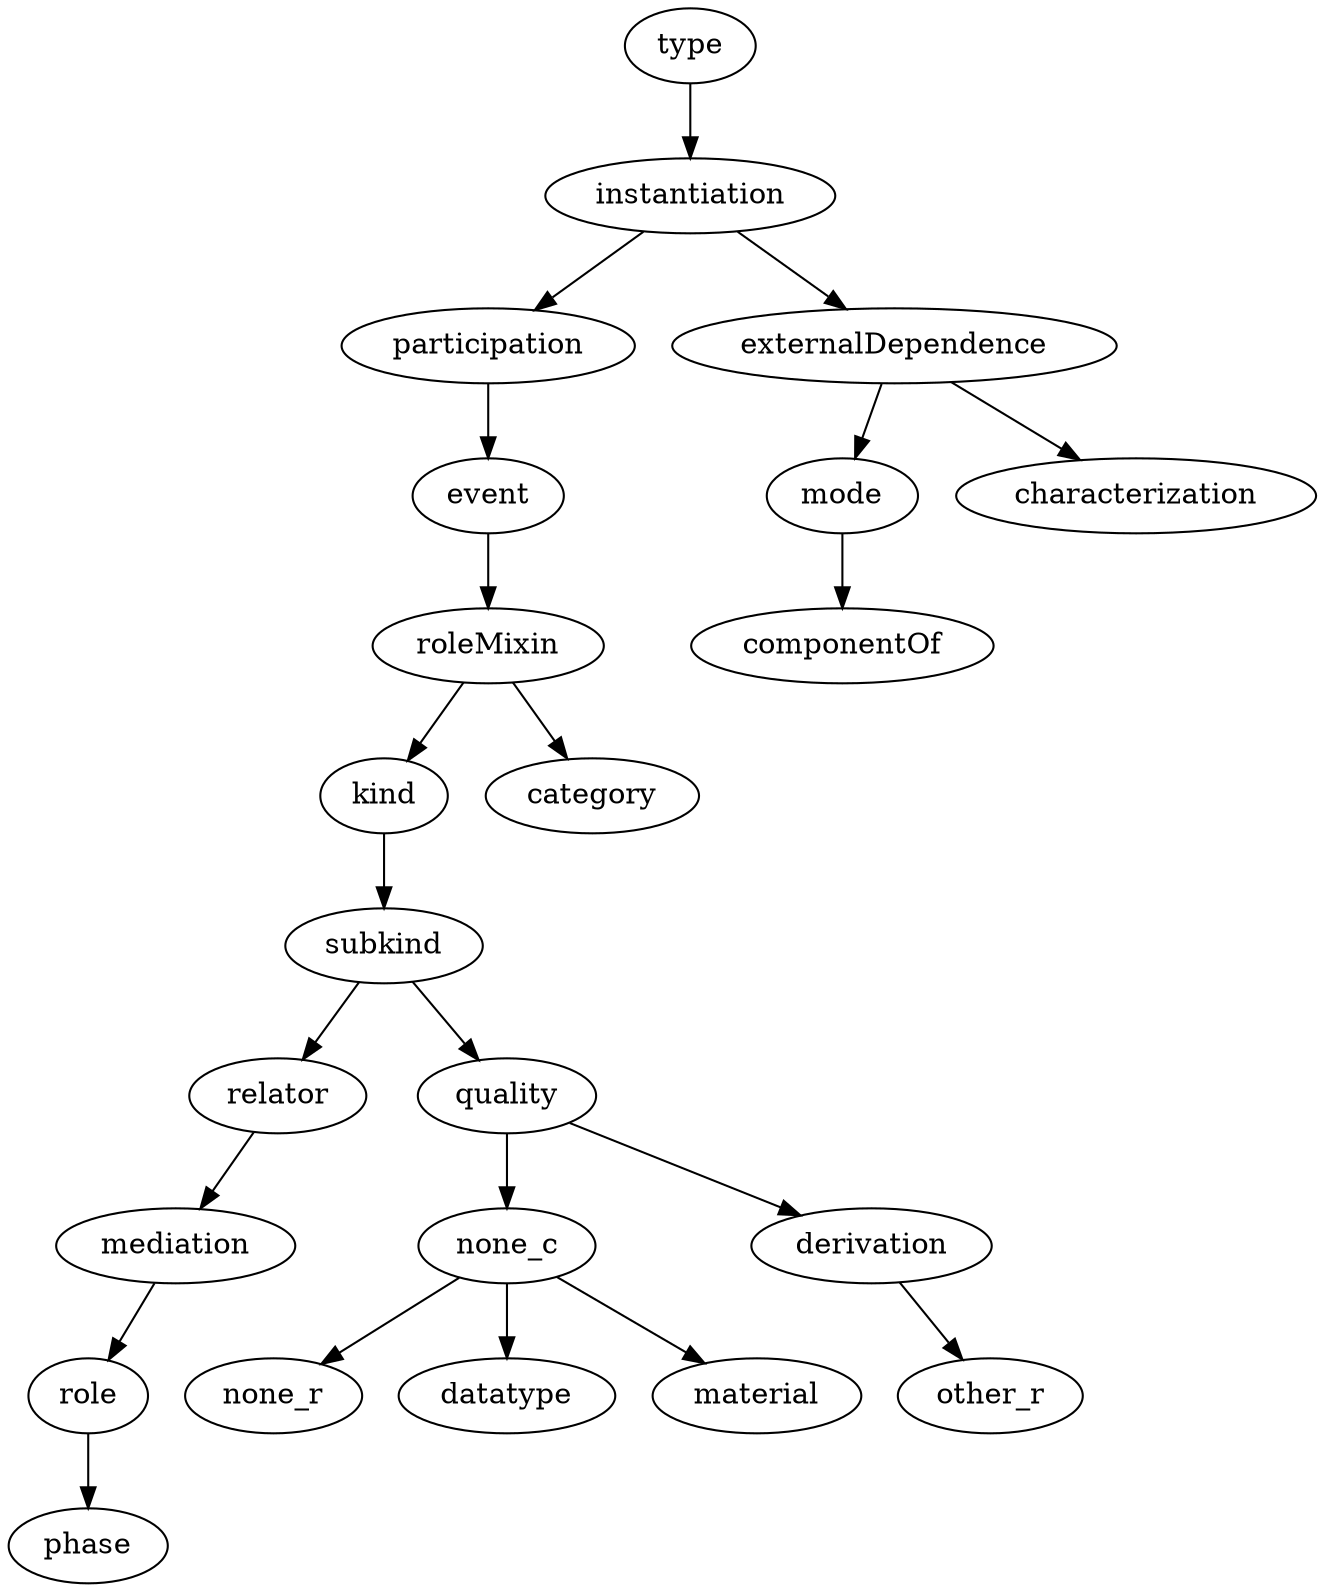 strict digraph  {
type;
instantiation;
participation;
externalDependence;
event;
roleMixin;
mode;
characterization;
kind;
category;
subkind;
relator;
quality;
mediation;
role;
phase;
componentOf;
none_c;
derivation;
none_r;
datatype;
material;
other_r;
type -> instantiation;
instantiation -> participation;
instantiation -> externalDependence;
participation -> event;
externalDependence -> mode;
externalDependence -> characterization;
event -> roleMixin;
roleMixin -> kind;
roleMixin -> category;
mode -> componentOf;
kind -> subkind;
subkind -> relator;
subkind -> quality;
relator -> mediation;
quality -> none_c;
quality -> derivation;
mediation -> role;
role -> phase;
none_c -> none_r;
none_c -> datatype;
none_c -> material;
derivation -> other_r;
}
